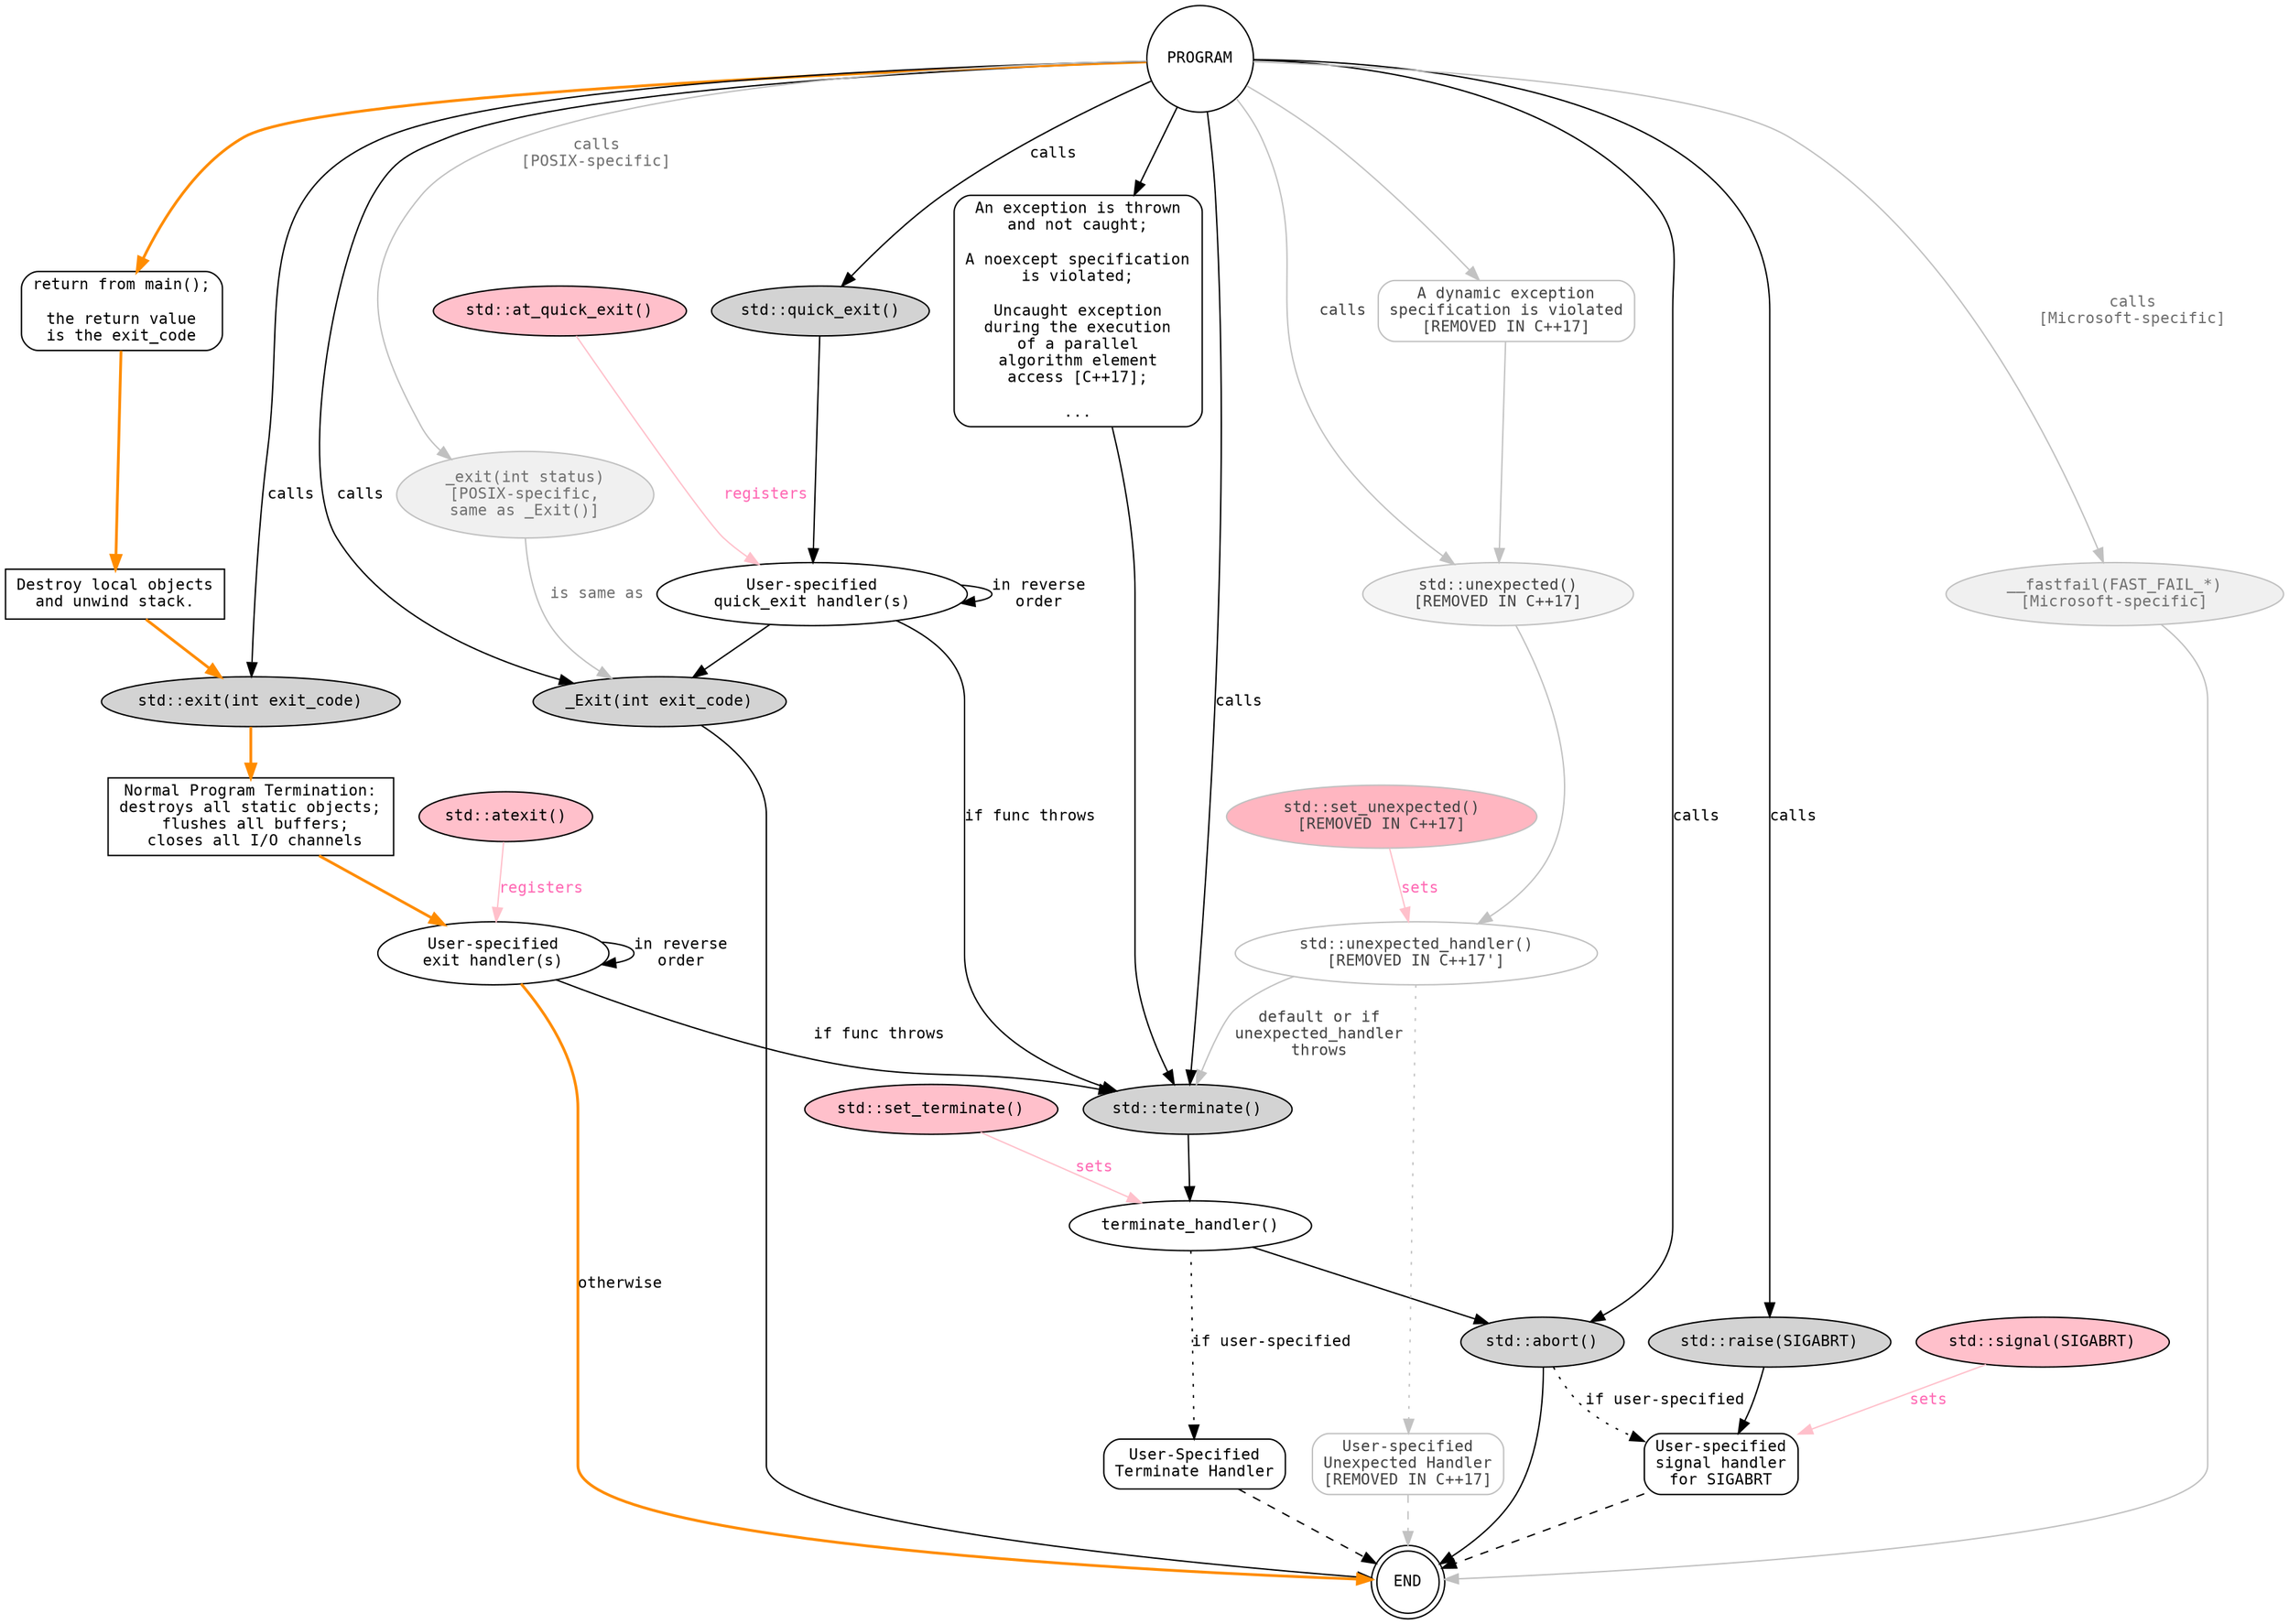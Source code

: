 // http://www.graphviz.org/doc/info/attrs.html
digraph g{
  node [fontsize=11,fontname="Monospace"];
  edge [fontsize=11,fontname="Monospace"];
  // rankdir=LR
  // ratio=1.5
  _Exit                     [label="_Exit(int exit_code)",style="filled"];

  atexit_func               [label="User-specified\nexit handler(s)"];
  atexit                    [label="std::atexit()", style="filled", fillcolor=pink];

  set_terminate             [label="std::set_terminate()",style="filled",fillcolor=pink];
  terminate                 [label="std::terminate()",style="filled"];
  terminate_handler         [label="terminate_handler()"];
  terminateCause            [label="An exception is thrown\nand not caught;\n\nA noexcept specification\nis violated;\n\nUncaught exception\nduring the execution\nof a parallel\nalgorithm element\naccess [C++17];\n\n...",shape=box,style="rounded"];
  user_terminate_handler    [label="User-Specified\nTerminate Handler",shape=box,style="rounded"];

  mainReturn                [label="return from main();\n\nthe return value\nis the exit_code",shape=box,style="rounded"];
  Cleanup                   [label="Normal Program Termination:\ndestroys all static objects;\n flushes all buffers;\n closes all I/O channels",shape=box];
  destroyLocal              [label="Destroy local objects\nand unwind stack.", shape=box];
  exit                      [label="std::exit(int exit_code)",style="filled"];

  quick_exit                [label="std::quick_exit()",style="filled"];
  at_quick_exit_func        [label="User-specified\nquick_exit handler(s)"];
  at_quick_exit             [label="std::at_quick_exit()", style="filled", fillcolor=pink];

  unexpected                [label="std::unexpected()\n[REMOVED IN C++17]", style="filled", fillcolor=gray96, color=gray, fontcolor=gray26];
  unexpected_handler        [label="std::unexpected_handler()\n[REMOVED IN C++17']", fillcolor=gray96, color=gray, fontcolor=gray26];
  unexpectedCause           [label="A dynamic exception\nspecification is violated\n[REMOVED IN C++17]",shape=box,style="rounded", fillcolor=gray96, color=gray, fontcolor=gray26];
  user_unexpected_handler   [label="User-specified\nUnexpected Handler\n[REMOVED IN C++17]",shape=box,style="rounded", fillcolor=gray96, color=gray, fontcolor=gray26];
  set_unexpected            [label="std::set_unexpected()\n[REMOVED IN C++17]", style="filled", fillcolor=lightpink, color=gray, fontcolor=gray26];

  abort                     [label="std::abort()",style="filled"];

  raise                     [label="std::raise(SIGABRT)",style="filled"];
  signal                    [label="std::signal(SIGABRT)", style="filled", fillcolor=pink];
  user_signal_handler       [label="User-specified\nsignal handler\nfor SIGABRT",shape=box,style="rounded"];

  _exit                     [label="_exit(int status)\n[POSIX-specific,\nsame as _Exit()]",style="filled",fillcolor=gray94,color=gray,fontcolor=gray44];
  __fastfail                [label="__fastfail(FAST_FAIL_*)\n[Microsoft-specific]",style="filled",fillcolor=gray94, color=gray,fontcolor=gray44];

  PROGRAM                   [shape=circle];
  END                       [shape=doublecircle];

  /////////////////////////////////////////////////////////////////////////////

  PROGRAM -> __fastfail [label="calls\n[Microsoft-specific]", color=gray, fontcolor=gray44];
  PROGRAM -> _Exit [label="calls"];
  PROGRAM -> _exit [label="calls\n[POSIX-specific]", color=gray, fontcolor=gray44];
  __fastfail -> END [color=gray];
  // _exit -> END [color=gray];
  _exit -> _Exit [label="is same as",color=gray, fontcolor=gray44];
  _Exit -> END;

  PROGRAM -> mainReturn [color=darkorange style=bold];
  mainReturn -> destroyLocal [color=darkorange style=bold];
  destroyLocal -> exit [color=darkorange style=bold];

  PROGRAM -> exit [label="calls"];
  exit -> Cleanup [color=darkorange style=bold];
  Cleanup -> atexit_func[color=darkorange style=bold];
  atexit -> atexit_func [label="registers", color=pink, fontcolor=hotpink];
  atexit_func -> atexit_func [label="in reverse\norder"];
  atexit_func -> terminate [label="if func throws"];
  atexit_func -> END [label=otherwise color=darkorange style=bold];

  PROGRAM -> quick_exit [label="calls"];
  at_quick_exit -> at_quick_exit_func [label="registers", color=pink, fontcolor=hotpink];
  quick_exit-> at_quick_exit_func;
  at_quick_exit_func -> at_quick_exit_func [label="in reverse\norder"];
  at_quick_exit_func -> terminate [label="if func throws"];
  at_quick_exit_func -> _Exit

  PROGRAM -> terminateCause;
  PROGRAM -> terminate [label="calls"];
  terminate -> terminate_handler;
  terminate_handler -> abort;
  terminate_handler -> user_terminate_handler [style=dotted, label="if user-specified"];
  set_terminate -> terminate_handler [label="sets", color=pink, fontcolor=hotpink];
  terminateCause -> terminate;
  user_terminate_handler -> END [style=dashed];

  PROGRAM -> abort [label="calls"];
  abort -> END;

  PROGRAM -> unexpectedCause [color=gray76];
  PROGRAM -> unexpected [label="calls", color=gray76, fontcolor=gray26];
  unexpectedCause -> unexpected [color=gray76];
  unexpected -> unexpected_handler [color=gray76];
  unexpected_handler -> terminate [label="default or if\nunexpected_handler\nthrows", color=gray76, fontcolor=gray26];
  unexpected_handler -> user_unexpected_handler [style=dotted, color=gray76];
  set_unexpected -> unexpected_handler [label="sets", color=pink, fontcolor=hotpink];
  user_unexpected_handler -> END [style=dashed, color=gray76];

  PROGRAM -> raise [label="calls"];
  raise -> user_signal_handler;
  signal -> user_signal_handler [label="sets", color=pink, fontcolor=hotpink];
  abort -> user_signal_handler [style=dotted, label="if user-specified"];
  user_signal_handler -> END [style=dashed];

  // invisibles
  // terminate -> abort [style="invis"];

  /////////////////////////////////////////////////////////////////////////////

  {rank=source; PROGRAM};

  {rank=same; mainReturn terminateCause unexpectedCause};

  {rank=same; at_quick_exit quick_exit};

  {rank=same; at_quick_exit_func unexpected __fastfail};

  {rank=same; atexit set_unexpected};
  // {rank=same; exit _Exit};

  // {rank=same; at_quick_exit at_quick_exit_func};
  // {rank=same; set_terminate terminate_handler};
  // {rank=same; set_unexpected unexpected_handler};
  // {rank=same; atexit atexit_func};
  // {rank=same; signal user_signal_handler};

  // {rank=same; quick_exit raise exit terminate unexpected abort _Exit __fastfail};
  // {rank=same; _Exit _exit __fastfail};
  // {rank=same; _Exit _exit};
  // {rank=same; __fastfail _exit};
  {rank=same; raise signal};
  // {rank=same; __fastfail _exit END};

  {rank=same; user_unexpected_handler user_terminate_handler user_signal_handler};

  // {rank=same; __fastfail END};

  {rank=sink; END};
}

